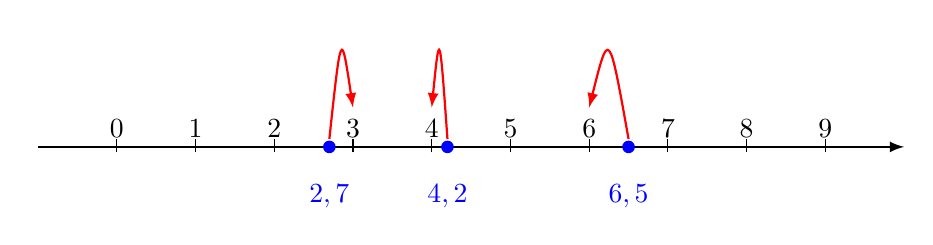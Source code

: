 \tikzstyle{arrow} = [->,>=latex,thick]
\begin{tikzpicture}[scale=1]


\draw[arrow,thick] (-1,0)--(10,0);

\foreach \x in {0,...,9}{
    \draw (\x,-2pt) -- (\x,3pt);
    \node[above] at (\x,0) {$\x$};
}


\fill[blue] (2.7,0) circle (0.08) node[below=10pt]{$2,7$};
\fill[blue] (4.2,0) circle (0.08) node[below=10pt]{$4,2$};
\fill[blue] (6.5,0) circle (0.08) node[below=10pt]{$6,5$};

\draw[->,>=latex,red, thick] (2.7,0.1) ..controls(2.85,1.5).. (3,0.5);
\draw[->,>=latex,red, thick] (4.2,0.1) ..controls(4.1,1.5).. (4,0.5);
\draw[->,>=latex,red, thick] (6.5,0.1) ..controls(6.25,1.5).. (6,0.5);


\end{tikzpicture}
